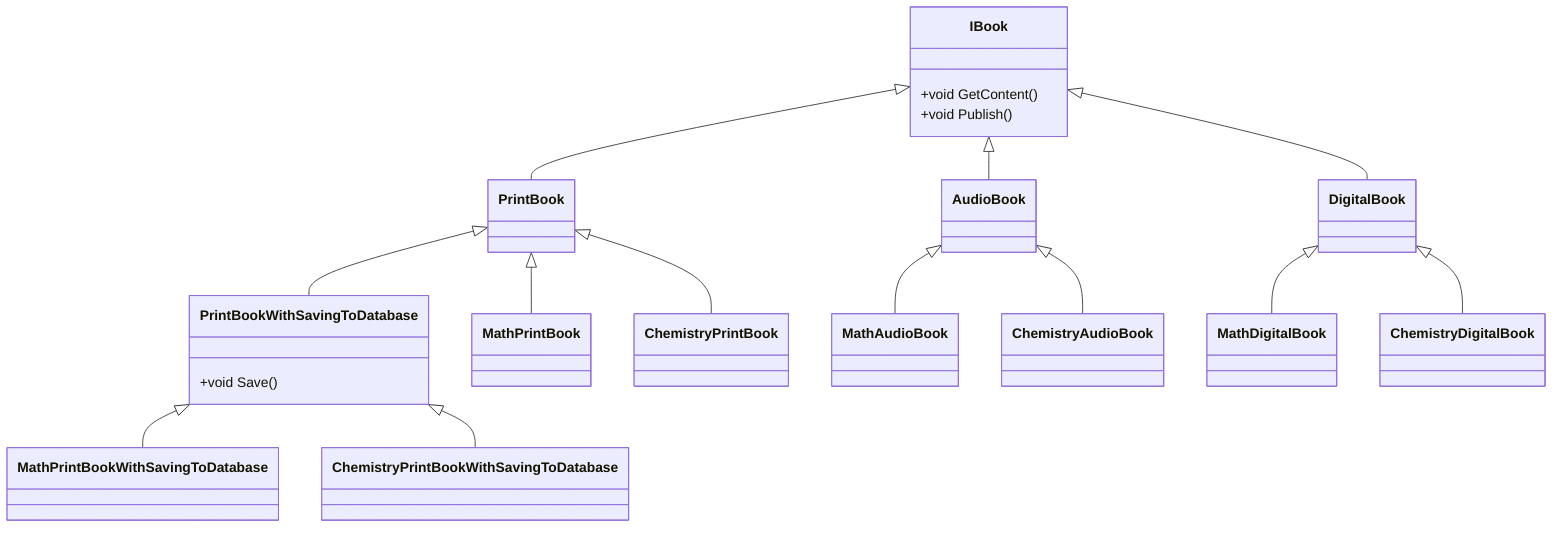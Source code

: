 classDiagram
    IBook <|-- PrintBook
    IBook <|-- AudioBook
    IBook <|-- DigitalBook
    PrintBook <|-- PrintBookWithSavingToDatabase

    PrintBook <|-- MathPrintBook
    PrintBook <|-- ChemistryPrintBook
    AudioBook <|-- MathAudioBook
    AudioBook <|-- ChemistryAudioBook
    DigitalBook <|-- MathDigitalBook
    DigitalBook <|-- ChemistryDigitalBook
    PrintBookWithSavingToDatabase <|-- MathPrintBookWithSavingToDatabase
    PrintBookWithSavingToDatabase <|-- ChemistryPrintBookWithSavingToDatabase

    class IBook {
        +void GetContent()
        +void Publish()
    }

    class PrintBook 

    class AudioBook

    class DigitalBook

    class PrintBookWithSavingToDatabase{
        +void Save()
    }

    class MathPrintBook

    class ChemistryPrintBook

    class MathAudioBook

    class ChemistryAudioBook

    class MathDigitalBook

    class ChemistryDigitalBook

    class MathPrintBookWithSavingToDatabase

    class ChemistryPrintBookWithSavingToDatabase